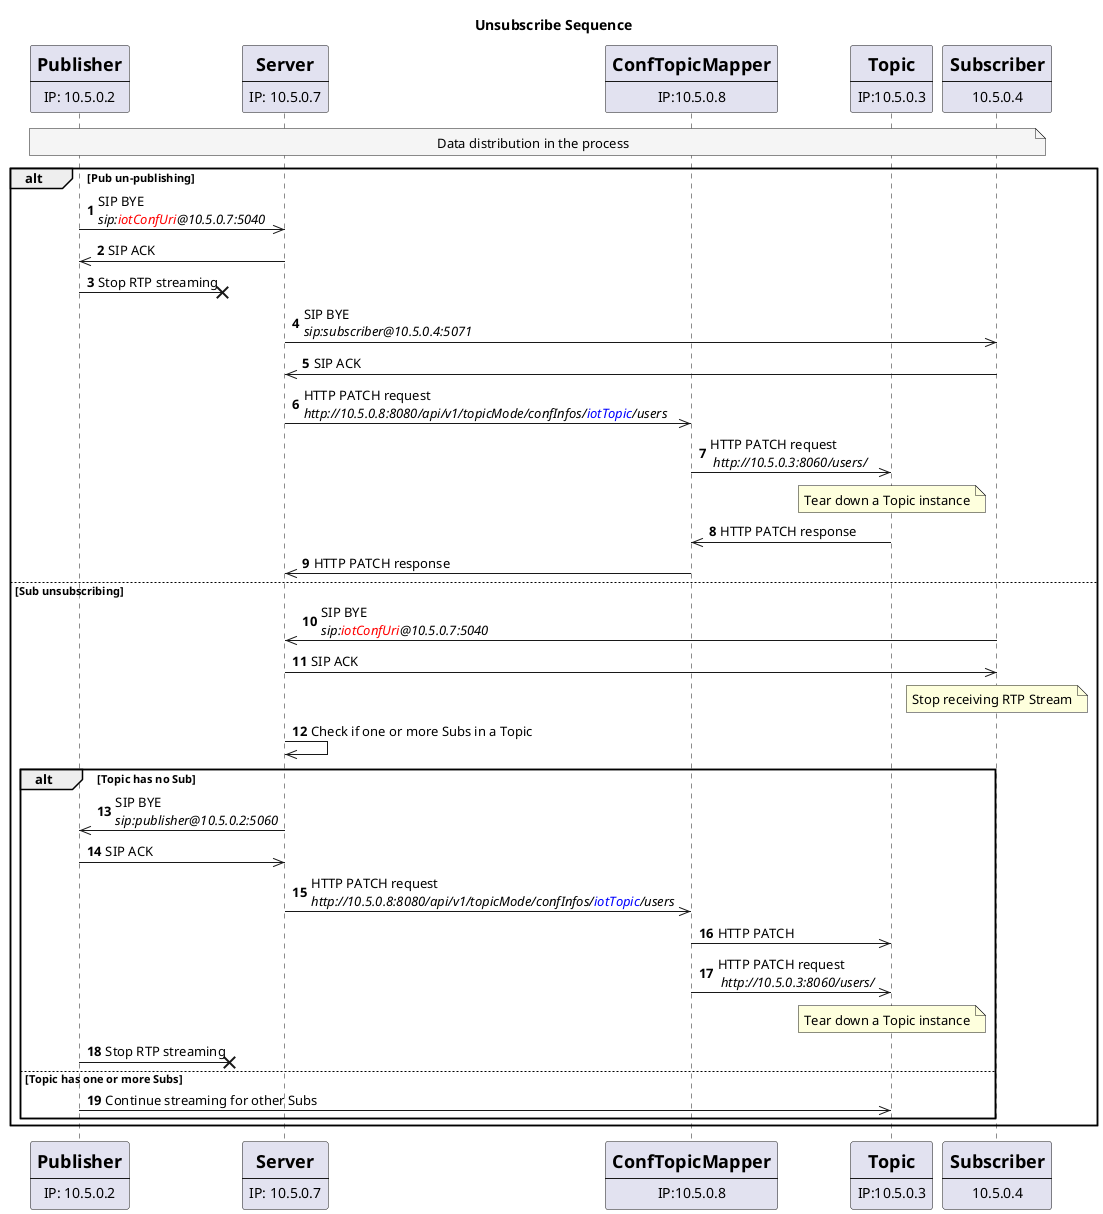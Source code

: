 @startuml unsubscsribe
    title Unsubscribe Sequence
    autonumber
    participant Pub [
        = Publisher
        ----
        IP: 10.5.0.2
    ]
    participant Server [
        = Server
        ----
        IP: 10.5.0.7
    ]
    participant ConfTopicMapper [
        = ConfTopicMapper
        ----
        IP:10.5.0.8
    ]
    participant Topic [
        = Topic
        ----
        IP:10.5.0.3
    ]
    participant Sub [
        = Subscriber
        ----
        10.5.0.4
    ]


    
    Note over Pub, Sub #WhiteSmoke: Data distribution in the process

    alt Pub un-publishing
        Pub ->> Server: SIP BYE\n<i>sip:<color:red>iotConfUri</color>@10.5.0.7:5040</i>
        Server ->> Pub: SIP ACK
        Pub ->x?: Stop RTP streaming
        Server ->> Sub: SIP BYE\n<i>sip:subscriber@10.5.0.4:5071</i>
        Sub ->> Server: SIP ACK
        Server ->> ConfTopicMapper: HTTP PATCH request\n<i>http://10.5.0.8:8080/api/v1/topicMode/confInfos/<color:blue>iotTopic</color>/users</i>
        ConfTopicMapper ->> Topic: HTTP PATCH request\n <i>http://10.5.0.3:8060/users/</i> 
        Note over Topic: Tear down a Topic instance
        Topic ->> ConfTopicMapper: HTTP PATCH response
        ConfTopicMapper ->> Server: HTTP PATCH response 
    else Sub unsubscribing
        Sub ->> Server: SIP BYE\n<i>sip:<color:red>iotConfUri</color>@10.5.0.7:5040</i>
        Server ->> Sub: SIP ACK
        
        Note over Sub: Stop receiving RTP Stream
        
        
        Server ->> Server: Check if one or more Subs in a Topic
        alt Topic has no Sub
            Server ->> Pub: SIP BYE\n<i>sip:publisher@10.5.0.2:5060</i>
            Pub ->> Server: SIP ACK
            Server ->> ConfTopicMapper: HTTP PATCH request\n<i>http://10.5.0.8:8080/api/v1/topicMode/confInfos/<color:blue>iotTopic</color>/users</i>
            ConfTopicMapper ->> Topic: HTTP PATCH
            ConfTopicMapper ->> Topic: HTTP PATCH request\n <i>http://10.5.0.3:8060/users/</i> 
            Note over Topic: Tear down a Topic instance
            Pub ->x?: Stop RTP streaming
        else Topic has one or more Subs
            Pub ->> Topic: Continue streaming for other Subs
        end
    end
@enduml
